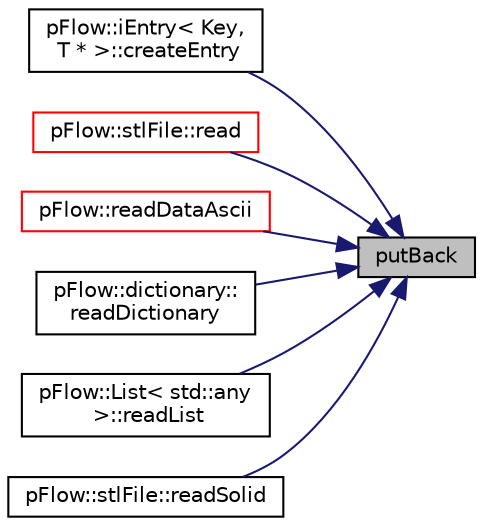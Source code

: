 digraph "putBack"
{
 // LATEX_PDF_SIZE
  edge [fontname="Helvetica",fontsize="10",labelfontname="Helvetica",labelfontsize="10"];
  node [fontname="Helvetica",fontsize="10",shape=record];
  rankdir="RL";
  Node1 [label="putBack",height=0.2,width=0.4,color="black", fillcolor="grey75", style="filled", fontcolor="black",tooltip="Put back token Only a single put back is permitted."];
  Node1 -> Node2 [dir="back",color="midnightblue",fontsize="10",style="solid",fontname="Helvetica"];
  Node2 [label="pFlow::iEntry\< Key,\l T * \>::createEntry",height=0.2,width=0.4,color="black", fillcolor="white", style="filled",URL="$classpFlow_1_1iEntry.html#a133f34e170bc1f28e7439fe87043ce2f",tooltip="create an entry (dataEntry or dictionary) from stream"];
  Node1 -> Node3 [dir="back",color="midnightblue",fontsize="10",style="solid",fontname="Helvetica"];
  Node3 [label="pFlow::stlFile::read",height=0.2,width=0.4,color="red", fillcolor="white", style="filled",URL="$classpFlow_1_1stlFile.html#af816873151ddb0126e98bb2f914d8ed5",tooltip=" "];
  Node1 -> Node5 [dir="back",color="midnightblue",fontsize="10",style="solid",fontname="Helvetica"];
  Node5 [label="pFlow::readDataAscii",height=0.2,width=0.4,color="red", fillcolor="white", style="filled",URL="$namespacepFlow.html#a14457f89f445e74b38f7e6c736622a3e",tooltip=" "];
  Node1 -> Node12 [dir="back",color="midnightblue",fontsize="10",style="solid",fontname="Helvetica"];
  Node12 [label="pFlow::dictionary::\lreadDictionary",height=0.2,width=0.4,color="black", fillcolor="white", style="filled",URL="$classpFlow_1_1dictionary.html#a8943dec8dd658ffb5d0c1da773f37d9d",tooltip="read dictionary from stream - without keyword"];
  Node1 -> Node13 [dir="back",color="midnightblue",fontsize="10",style="solid",fontname="Helvetica"];
  Node13 [label="pFlow::List\< std::any\l \>::readList",height=0.2,width=0.4,color="black", fillcolor="white", style="filled",URL="$classpFlow_1_1List.html#a18b6e40e2e0511b836d16ae0e7ecf061",tooltip=" "];
  Node1 -> Node14 [dir="back",color="midnightblue",fontsize="10",style="solid",fontname="Helvetica"];
  Node14 [label="pFlow::stlFile::readSolid",height=0.2,width=0.4,color="black", fillcolor="white", style="filled",URL="$classpFlow_1_1stlFile.html#a1d3b1b4ac56b0cec4337f6d7e9c6ce6c",tooltip=" "];
}
